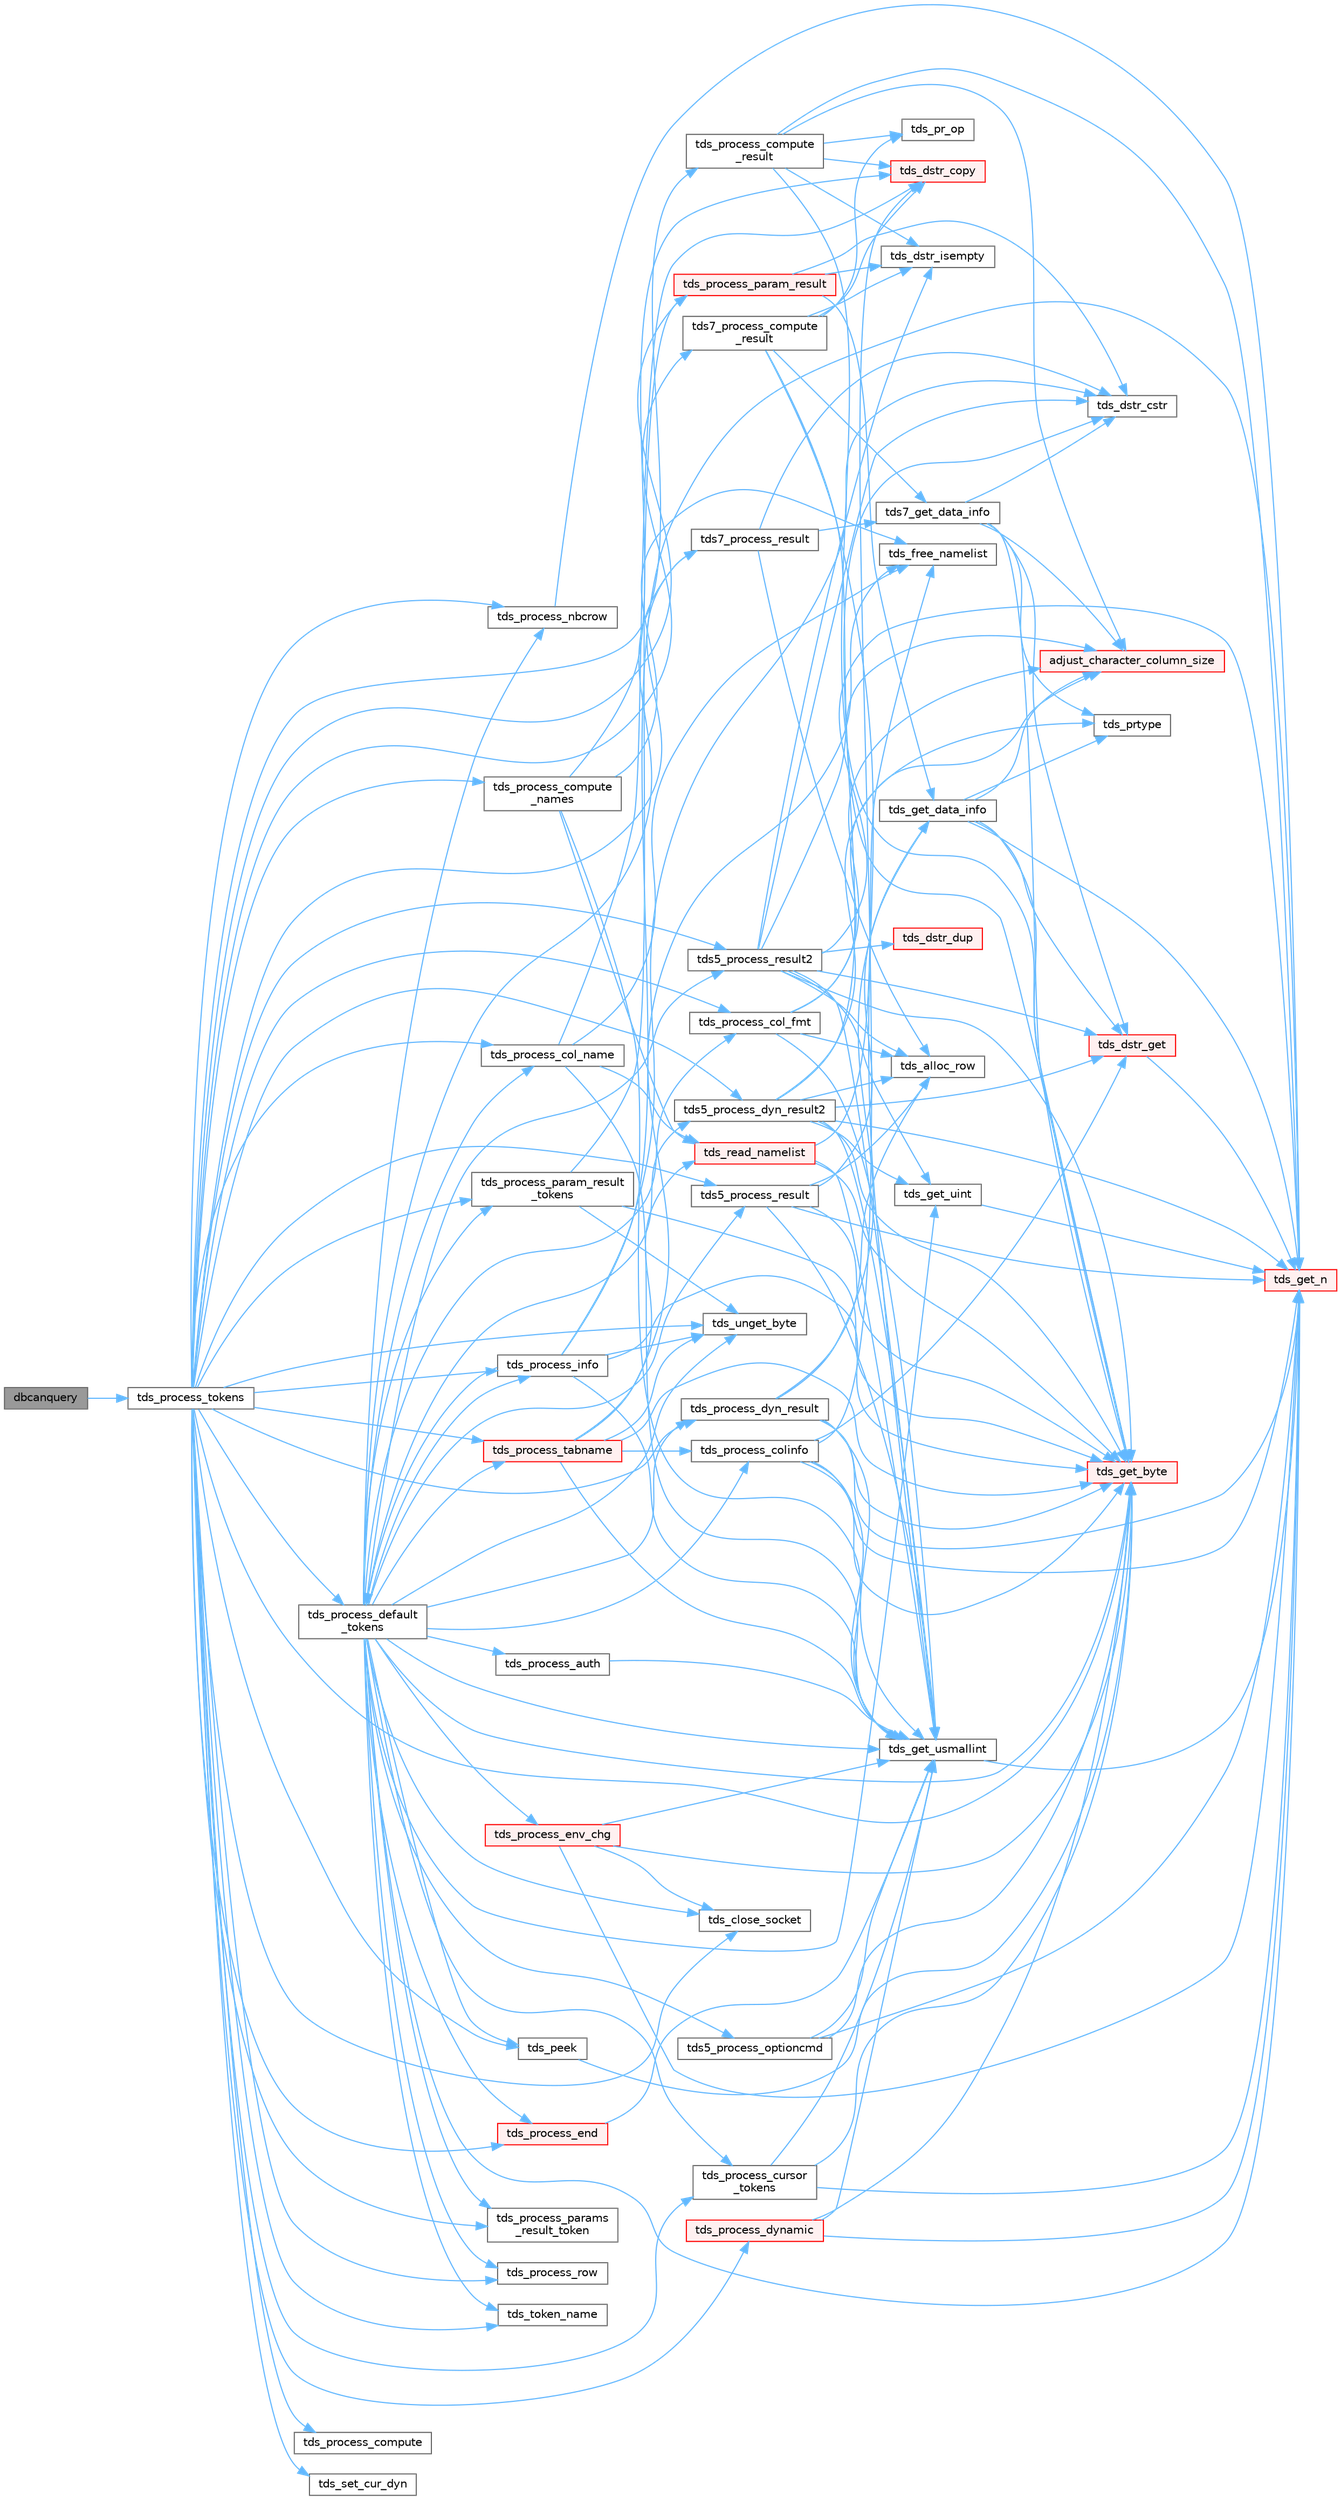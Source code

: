 digraph "dbcanquery"
{
 // LATEX_PDF_SIZE
  bgcolor="transparent";
  edge [fontname=Helvetica,fontsize=10,labelfontname=Helvetica,labelfontsize=10];
  node [fontname=Helvetica,fontsize=10,shape=box,height=0.2,width=0.4];
  rankdir="LR";
  Node1 [id="Node000001",label="dbcanquery",height=0.2,width=0.4,color="gray40", fillcolor="grey60", style="filled", fontcolor="black",tooltip="Cancel the query currently being retrieved, discarding all pending rows."];
  Node1 -> Node2 [id="edge1_Node000001_Node000002",color="steelblue1",style="solid",tooltip=" "];
  Node2 [id="Node000002",label="tds_process_tokens",height=0.2,width=0.4,color="grey40", fillcolor="white", style="filled",URL="$a00580.html#gabfc9de1d1fe718818caf63a4be4035a6",tooltip="process all streams."];
  Node2 -> Node3 [id="edge2_Node000002_Node000003",color="steelblue1",style="solid",tooltip=" "];
  Node3 [id="Node000003",label="tds5_process_dyn_result2",height=0.2,width=0.4,color="grey40", fillcolor="white", style="filled",URL="$a00580.html#gae688b515631141acfbc41bbb91c8b921",tooltip="Process new TDS 5.0 token for describing output parameters."];
  Node3 -> Node4 [id="edge3_Node000003_Node000004",color="steelblue1",style="solid",tooltip=" "];
  Node4 [id="Node000004",label="adjust_character_column_size",height=0.2,width=0.4,color="red", fillcolor="#FFF0F0", style="filled",URL="$a00580.html#ga91770634ce8c0d6f1fe007b45da186fd",tooltip="Adjust column size according to client's encoding."];
  Node3 -> Node10 [id="edge4_Node000003_Node000010",color="steelblue1",style="solid",tooltip=" "];
  Node10 [id="Node000010",label="tds_alloc_row",height=0.2,width=0.4,color="grey40", fillcolor="white", style="filled",URL="$a00577.html#ga1224fb9277112dc2ce12531d2b73b145",tooltip="Allocate space for row store return NULL on out of memory."];
  Node3 -> Node11 [id="edge5_Node000003_Node000011",color="steelblue1",style="solid",tooltip=" "];
  Node11 [id="Node000011",label="tds_dstr_cstr",height=0.2,width=0.4,color="grey40", fillcolor="white", style="filled",URL="$a00581.html#gac536f0e4d77d3cff5702719362ec1766",tooltip="Returns a C version (NUL terminated string) of dstr."];
  Node3 -> Node12 [id="edge6_Node000003_Node000012",color="steelblue1",style="solid",tooltip=" "];
  Node12 [id="Node000012",label="tds_dstr_get",height=0.2,width=0.4,color="red", fillcolor="#FFF0F0", style="filled",URL="$a00579.html#ga017c427e9599c031be5c555cb32abe2c",tooltip="Reads a string from wire and put in a DSTR."];
  Node12 -> Node16 [id="edge7_Node000012_Node000016",color="steelblue1",style="solid",tooltip=" "];
  Node16 [id="Node000016",label="tds_get_n",height=0.2,width=0.4,color="red", fillcolor="#FFF0F0", style="filled",URL="$a00579.html#gae777dd57e8d1bb40349d7d7d8434fddf",tooltip="Get N bytes from the buffer and return them in the already allocated space   given to us."];
  Node3 -> Node28 [id="edge8_Node000003_Node000028",color="steelblue1",style="solid",tooltip=" "];
  Node28 [id="Node000028",label="tds_get_byte",height=0.2,width=0.4,color="red", fillcolor="#FFF0F0", style="filled",URL="$a00579.html#ga0cb72d3f6943795c39db1fa692be0a58",tooltip="Return a single byte from the input buffer."];
  Node3 -> Node16 [id="edge9_Node000003_Node000016",color="steelblue1",style="solid",tooltip=" "];
  Node3 -> Node29 [id="edge10_Node000003_Node000029",color="steelblue1",style="solid",tooltip=" "];
  Node29 [id="Node000029",label="tds_get_uint",height=0.2,width=0.4,color="grey40", fillcolor="white", style="filled",URL="$a00579.html#ga9ac121c269e203337a48c5bf8afc48c3",tooltip="Get an int32 from the server."];
  Node29 -> Node16 [id="edge11_Node000029_Node000016",color="steelblue1",style="solid",tooltip=" "];
  Node3 -> Node30 [id="edge12_Node000003_Node000030",color="steelblue1",style="solid",tooltip=" "];
  Node30 [id="Node000030",label="tds_get_usmallint",height=0.2,width=0.4,color="grey40", fillcolor="white", style="filled",URL="$a00579.html#gad38aa5b9547817854ccba1fcc7855861",tooltip="Get an int16 from the server."];
  Node30 -> Node16 [id="edge13_Node000030_Node000016",color="steelblue1",style="solid",tooltip=" "];
  Node2 -> Node31 [id="edge14_Node000002_Node000031",color="steelblue1",style="solid",tooltip=" "];
  Node31 [id="Node000031",label="tds5_process_result",height=0.2,width=0.4,color="grey40", fillcolor="white", style="filled",URL="$a00580.html#ga547b2f48659f77a69aa802d861ac827d",tooltip="tds5_process_result() is the TDS 5.0 result set processing routine."];
  Node31 -> Node10 [id="edge15_Node000031_Node000010",color="steelblue1",style="solid",tooltip=" "];
  Node31 -> Node28 [id="edge16_Node000031_Node000028",color="steelblue1",style="solid",tooltip=" "];
  Node31 -> Node32 [id="edge17_Node000031_Node000032",color="steelblue1",style="solid",tooltip=" "];
  Node32 [id="Node000032",label="tds_get_data_info",height=0.2,width=0.4,color="grey40", fillcolor="white", style="filled",URL="$a00580.html#gad9b6b86f48be077fb44ac603845a0c27",tooltip="Reads data metadata from wire."];
  Node32 -> Node4 [id="edge18_Node000032_Node000004",color="steelblue1",style="solid",tooltip=" "];
  Node32 -> Node12 [id="edge19_Node000032_Node000012",color="steelblue1",style="solid",tooltip=" "];
  Node32 -> Node28 [id="edge20_Node000032_Node000028",color="steelblue1",style="solid",tooltip=" "];
  Node32 -> Node16 [id="edge21_Node000032_Node000016",color="steelblue1",style="solid",tooltip=" "];
  Node32 -> Node33 [id="edge22_Node000032_Node000033",color="steelblue1",style="solid",tooltip=" "];
  Node33 [id="Node000033",label="tds_prtype",height=0.2,width=0.4,color="grey40", fillcolor="white", style="filled",URL="$a00580.html#ga307f949194204f71f1a7e574424048b1",tooltip="Returns string representation of the given type."];
  Node31 -> Node16 [id="edge23_Node000031_Node000016",color="steelblue1",style="solid",tooltip=" "];
  Node31 -> Node30 [id="edge24_Node000031_Node000030",color="steelblue1",style="solid",tooltip=" "];
  Node2 -> Node34 [id="edge25_Node000002_Node000034",color="steelblue1",style="solid",tooltip=" "];
  Node34 [id="Node000034",label="tds5_process_result2",height=0.2,width=0.4,color="grey40", fillcolor="white", style="filled",URL="$a00580.html#gabe2bdd5a41ce067cb31aef18ff81cb1c",tooltip="tds5_process_result2() is the new TDS 5.0 result set processing routine."];
  Node34 -> Node4 [id="edge26_Node000034_Node000004",color="steelblue1",style="solid",tooltip=" "];
  Node34 -> Node10 [id="edge27_Node000034_Node000010",color="steelblue1",style="solid",tooltip=" "];
  Node34 -> Node11 [id="edge28_Node000034_Node000011",color="steelblue1",style="solid",tooltip=" "];
  Node34 -> Node35 [id="edge29_Node000034_Node000035",color="steelblue1",style="solid",tooltip=" "];
  Node35 [id="Node000035",label="tds_dstr_dup",height=0.2,width=0.4,color="red", fillcolor="#FFF0F0", style="filled",URL="$a00581.html#ga4e6d9fa6f9b9551a5a3390e10a5322e6",tooltip="Duplicate a string from another dynamic string."];
  Node34 -> Node12 [id="edge30_Node000034_Node000012",color="steelblue1",style="solid",tooltip=" "];
  Node34 -> Node37 [id="edge31_Node000034_Node000037",color="steelblue1",style="solid",tooltip=" "];
  Node37 [id="Node000037",label="tds_dstr_isempty",height=0.2,width=0.4,color="grey40", fillcolor="white", style="filled",URL="$a00581.html#ga197c6af67f2e7469d06c2aa055917b1e",tooltip="test if string is empty"];
  Node34 -> Node28 [id="edge32_Node000034_Node000028",color="steelblue1",style="solid",tooltip=" "];
  Node34 -> Node16 [id="edge33_Node000034_Node000016",color="steelblue1",style="solid",tooltip=" "];
  Node34 -> Node29 [id="edge34_Node000034_Node000029",color="steelblue1",style="solid",tooltip=" "];
  Node34 -> Node30 [id="edge35_Node000034_Node000030",color="steelblue1",style="solid",tooltip=" "];
  Node2 -> Node38 [id="edge36_Node000002_Node000038",color="steelblue1",style="solid",tooltip=" "];
  Node38 [id="Node000038",label="tds7_process_compute\l_result",height=0.2,width=0.4,color="grey40", fillcolor="white", style="filled",URL="$a00580.html#ga6728e344caa20aea1def85f58dea138b",tooltip="tds7_process_compute_result() processes compute result sets for TDS 7/8."];
  Node38 -> Node39 [id="edge37_Node000038_Node000039",color="steelblue1",style="solid",tooltip=" "];
  Node39 [id="Node000039",label="tds7_get_data_info",height=0.2,width=0.4,color="grey40", fillcolor="white", style="filled",URL="$a00580.html#ga07cee55fd522cca16fb59b7a8f0b1376",tooltip="Reads data information from wire."];
  Node39 -> Node4 [id="edge38_Node000039_Node000004",color="steelblue1",style="solid",tooltip=" "];
  Node39 -> Node11 [id="edge39_Node000039_Node000011",color="steelblue1",style="solid",tooltip=" "];
  Node39 -> Node12 [id="edge40_Node000039_Node000012",color="steelblue1",style="solid",tooltip=" "];
  Node39 -> Node28 [id="edge41_Node000039_Node000028",color="steelblue1",style="solid",tooltip=" "];
  Node39 -> Node33 [id="edge42_Node000039_Node000033",color="steelblue1",style="solid",tooltip=" "];
  Node38 -> Node40 [id="edge43_Node000038_Node000040",color="steelblue1",style="solid",tooltip=" "];
  Node40 [id="Node000040",label="tds_dstr_copy",height=0.2,width=0.4,color="red", fillcolor="#FFF0F0", style="filled",URL="$a00581.html#gad96366d9fa93bfc283cef1299fbe97ab",tooltip="copy a string from another"];
  Node38 -> Node37 [id="edge44_Node000038_Node000037",color="steelblue1",style="solid",tooltip=" "];
  Node38 -> Node28 [id="edge45_Node000038_Node000028",color="steelblue1",style="solid",tooltip=" "];
  Node38 -> Node30 [id="edge46_Node000038_Node000030",color="steelblue1",style="solid",tooltip=" "];
  Node38 -> Node41 [id="edge47_Node000038_Node000041",color="steelblue1",style="solid",tooltip=" "];
  Node41 [id="Node000041",label="tds_pr_op",height=0.2,width=0.4,color="grey40", fillcolor="white", style="filled",URL="$a00580.html#ga62dc14d21453e88e24880ee0acaca73a",tooltip="Returns string representation for a given operation."];
  Node2 -> Node42 [id="edge48_Node000002_Node000042",color="steelblue1",style="solid",tooltip=" "];
  Node42 [id="Node000042",label="tds7_process_result",height=0.2,width=0.4,color="grey40", fillcolor="white", style="filled",URL="$a00580.html#gaca56fc22d65a24a96d1bef310ade73aa",tooltip="tds7_process_result() is the TDS 7.0 result set processing routine."];
  Node42 -> Node39 [id="edge49_Node000042_Node000039",color="steelblue1",style="solid",tooltip=" "];
  Node42 -> Node10 [id="edge50_Node000042_Node000010",color="steelblue1",style="solid",tooltip=" "];
  Node42 -> Node11 [id="edge51_Node000042_Node000011",color="steelblue1",style="solid",tooltip=" "];
  Node2 -> Node18 [id="edge52_Node000002_Node000018",color="steelblue1",style="solid",tooltip=" "];
  Node18 [id="Node000018",label="tds_close_socket",height=0.2,width=0.4,color="grey40", fillcolor="white", style="filled",URL="$a00579.html#ga3e3f76009fce5ceedb2f42bb2c9aed2e",tooltip="Close current socket."];
  Node2 -> Node28 [id="edge53_Node000002_Node000028",color="steelblue1",style="solid",tooltip=" "];
  Node2 -> Node43 [id="edge54_Node000002_Node000043",color="steelblue1",style="solid",tooltip=" "];
  Node43 [id="Node000043",label="tds_peek",height=0.2,width=0.4,color="grey40", fillcolor="white", style="filled",URL="$a00579.html#ga221e98a9c8be96ec6c8547891e1b53af",tooltip="Reads a byte from the TDS stream without removing it."];
  Node43 -> Node28 [id="edge55_Node000043_Node000028",color="steelblue1",style="solid",tooltip=" "];
  Node2 -> Node44 [id="edge56_Node000002_Node000044",color="steelblue1",style="solid",tooltip=" "];
  Node44 [id="Node000044",label="tds_process_col_fmt",height=0.2,width=0.4,color="grey40", fillcolor="white", style="filled",URL="$a00580.html#ga4e3dd9d3614f5f0433b78b761dd68741",tooltip="tds_process_col_fmt() is the other half of result set processing under TDS 4.2."];
  Node44 -> Node4 [id="edge57_Node000044_Node000004",color="steelblue1",style="solid",tooltip=" "];
  Node44 -> Node10 [id="edge58_Node000044_Node000010",color="steelblue1",style="solid",tooltip=" "];
  Node44 -> Node30 [id="edge59_Node000044_Node000030",color="steelblue1",style="solid",tooltip=" "];
  Node44 -> Node33 [id="edge60_Node000044_Node000033",color="steelblue1",style="solid",tooltip=" "];
  Node2 -> Node45 [id="edge61_Node000002_Node000045",color="steelblue1",style="solid",tooltip=" "];
  Node45 [id="Node000045",label="tds_process_col_name",height=0.2,width=0.4,color="grey40", fillcolor="white", style="filled",URL="$a00580.html#ga905d2fa5e1b602817bd16bb0fcf9eadb",tooltip="tds_process_col_name() is one half of the result set under TDS 4.2 it contains all the column names,..."];
  Node45 -> Node40 [id="edge62_Node000045_Node000040",color="steelblue1",style="solid",tooltip=" "];
  Node45 -> Node46 [id="edge63_Node000045_Node000046",color="steelblue1",style="solid",tooltip=" "];
  Node46 [id="Node000046",label="tds_free_namelist",height=0.2,width=0.4,color="grey40", fillcolor="white", style="filled",URL="$a00580.html#ga21e9de33de9c8c492aa2f96c823596bb",tooltip="Frees list of names."];
  Node45 -> Node30 [id="edge64_Node000045_Node000030",color="steelblue1",style="solid",tooltip=" "];
  Node45 -> Node47 [id="edge65_Node000045_Node000047",color="steelblue1",style="solid",tooltip=" "];
  Node47 [id="Node000047",label="tds_read_namelist",height=0.2,width=0.4,color="red", fillcolor="#FFF0F0", style="filled",URL="$a00580.html#gaeaaed2ea1d8c827da1a0f5b419524ae1",tooltip="Reads list of names (usually table names)"];
  Node47 -> Node46 [id="edge66_Node000047_Node000046",color="steelblue1",style="solid",tooltip=" "];
  Node47 -> Node28 [id="edge67_Node000047_Node000028",color="steelblue1",style="solid",tooltip=" "];
  Node47 -> Node30 [id="edge68_Node000047_Node000030",color="steelblue1",style="solid",tooltip=" "];
  Node2 -> Node49 [id="edge69_Node000002_Node000049",color="steelblue1",style="solid",tooltip=" "];
  Node49 [id="Node000049",label="tds_process_compute",height=0.2,width=0.4,color="grey40", fillcolor="white", style="filled",URL="$a00580.html#ga6fcb37d5addebdc1af9f34ebc59fd7a8",tooltip="tds_process_compute() processes compute rows and places them in the row buffer."];
  Node2 -> Node50 [id="edge70_Node000002_Node000050",color="steelblue1",style="solid",tooltip=" "];
  Node50 [id="Node000050",label="tds_process_compute\l_names",height=0.2,width=0.4,color="grey40", fillcolor="white", style="filled",URL="$a00580.html#gae5b3e01f3d665f9e377de091f46f1ab9",tooltip="tds_process_compute_names() processes compute result sets."];
  Node50 -> Node40 [id="edge71_Node000050_Node000040",color="steelblue1",style="solid",tooltip=" "];
  Node50 -> Node46 [id="edge72_Node000050_Node000046",color="steelblue1",style="solid",tooltip=" "];
  Node50 -> Node30 [id="edge73_Node000050_Node000030",color="steelblue1",style="solid",tooltip=" "];
  Node50 -> Node47 [id="edge74_Node000050_Node000047",color="steelblue1",style="solid",tooltip=" "];
  Node2 -> Node51 [id="edge75_Node000002_Node000051",color="steelblue1",style="solid",tooltip=" "];
  Node51 [id="Node000051",label="tds_process_compute\l_result",height=0.2,width=0.4,color="grey40", fillcolor="white", style="filled",URL="$a00580.html#gae3368ea80d0d8b13791ceb13ee5f19c9",tooltip="tds_process_compute_result() processes compute result sets."];
  Node51 -> Node4 [id="edge76_Node000051_Node000004",color="steelblue1",style="solid",tooltip=" "];
  Node51 -> Node40 [id="edge77_Node000051_Node000040",color="steelblue1",style="solid",tooltip=" "];
  Node51 -> Node37 [id="edge78_Node000051_Node000037",color="steelblue1",style="solid",tooltip=" "];
  Node51 -> Node28 [id="edge79_Node000051_Node000028",color="steelblue1",style="solid",tooltip=" "];
  Node51 -> Node16 [id="edge80_Node000051_Node000016",color="steelblue1",style="solid",tooltip=" "];
  Node51 -> Node41 [id="edge81_Node000051_Node000041",color="steelblue1",style="solid",tooltip=" "];
  Node2 -> Node52 [id="edge82_Node000002_Node000052",color="steelblue1",style="solid",tooltip=" "];
  Node52 [id="Node000052",label="tds_process_cursor\l_tokens",height=0.2,width=0.4,color="grey40", fillcolor="white", style="filled",URL="$a00580.html#ga315d875d90c64d12d61fc9e33b4dee96",tooltip="Reads cursor command results."];
  Node52 -> Node28 [id="edge83_Node000052_Node000028",color="steelblue1",style="solid",tooltip=" "];
  Node52 -> Node16 [id="edge84_Node000052_Node000016",color="steelblue1",style="solid",tooltip=" "];
  Node52 -> Node30 [id="edge85_Node000052_Node000030",color="steelblue1",style="solid",tooltip=" "];
  Node2 -> Node53 [id="edge86_Node000002_Node000053",color="steelblue1",style="solid",tooltip=" "];
  Node53 [id="Node000053",label="tds_process_default\l_tokens",height=0.2,width=0.4,color="grey40", fillcolor="white", style="filled",URL="$a00580.html#ga39453d084f3f780ac4602d4abf2839f7",tooltip="tds_process_default_tokens() is a catch all function that is called to process tokens not known to ot..."];
  Node53 -> Node3 [id="edge87_Node000053_Node000003",color="steelblue1",style="solid",tooltip=" "];
  Node53 -> Node54 [id="edge88_Node000053_Node000054",color="steelblue1",style="solid",tooltip=" "];
  Node54 [id="Node000054",label="tds5_process_optioncmd",height=0.2,width=0.4,color="grey40", fillcolor="white", style="filled",URL="$a00580.html#gaa6a7e5aeb10a1322911c47be9c43e2d2",tooltip="Process option cmd results."];
  Node54 -> Node28 [id="edge89_Node000054_Node000028",color="steelblue1",style="solid",tooltip=" "];
  Node54 -> Node16 [id="edge90_Node000054_Node000016",color="steelblue1",style="solid",tooltip=" "];
  Node54 -> Node30 [id="edge91_Node000054_Node000030",color="steelblue1",style="solid",tooltip=" "];
  Node53 -> Node31 [id="edge92_Node000053_Node000031",color="steelblue1",style="solid",tooltip=" "];
  Node53 -> Node34 [id="edge93_Node000053_Node000034",color="steelblue1",style="solid",tooltip=" "];
  Node53 -> Node42 [id="edge94_Node000053_Node000042",color="steelblue1",style="solid",tooltip=" "];
  Node53 -> Node18 [id="edge95_Node000053_Node000018",color="steelblue1",style="solid",tooltip=" "];
  Node53 -> Node28 [id="edge96_Node000053_Node000028",color="steelblue1",style="solid",tooltip=" "];
  Node53 -> Node16 [id="edge97_Node000053_Node000016",color="steelblue1",style="solid",tooltip=" "];
  Node53 -> Node29 [id="edge98_Node000053_Node000029",color="steelblue1",style="solid",tooltip=" "];
  Node53 -> Node30 [id="edge99_Node000053_Node000030",color="steelblue1",style="solid",tooltip=" "];
  Node53 -> Node43 [id="edge100_Node000053_Node000043",color="steelblue1",style="solid",tooltip=" "];
  Node53 -> Node55 [id="edge101_Node000053_Node000055",color="steelblue1",style="solid",tooltip=" "];
  Node55 [id="Node000055",label="tds_process_auth",height=0.2,width=0.4,color="grey40", fillcolor="white", style="filled",URL="$a00580.html#ga4e1e52e09b0c27a9b9f53eb6b539afce",tooltip="Process authentication token."];
  Node55 -> Node30 [id="edge102_Node000055_Node000030",color="steelblue1",style="solid",tooltip=" "];
  Node53 -> Node44 [id="edge103_Node000053_Node000044",color="steelblue1",style="solid",tooltip=" "];
  Node53 -> Node45 [id="edge104_Node000053_Node000045",color="steelblue1",style="solid",tooltip=" "];
  Node53 -> Node56 [id="edge105_Node000053_Node000056",color="steelblue1",style="solid",tooltip=" "];
  Node56 [id="Node000056",label="tds_process_colinfo",height=0.2,width=0.4,color="grey40", fillcolor="white", style="filled",URL="$a00580.html#ga22c7f413d43fc0d511e122a3de389166",tooltip="Reads column information."];
  Node56 -> Node40 [id="edge106_Node000056_Node000040",color="steelblue1",style="solid",tooltip=" "];
  Node56 -> Node12 [id="edge107_Node000056_Node000012",color="steelblue1",style="solid",tooltip=" "];
  Node56 -> Node28 [id="edge108_Node000056_Node000028",color="steelblue1",style="solid",tooltip=" "];
  Node56 -> Node16 [id="edge109_Node000056_Node000016",color="steelblue1",style="solid",tooltip=" "];
  Node56 -> Node30 [id="edge110_Node000056_Node000030",color="steelblue1",style="solid",tooltip=" "];
  Node53 -> Node52 [id="edge111_Node000053_Node000052",color="steelblue1",style="solid",tooltip=" "];
  Node53 -> Node57 [id="edge112_Node000053_Node000057",color="steelblue1",style="solid",tooltip=" "];
  Node57 [id="Node000057",label="tds_process_dyn_result",height=0.2,width=0.4,color="grey40", fillcolor="white", style="filled",URL="$a00580.html#ga416cf119c1d4a0fca27dc5b50c261358",tooltip="Process results from dynamic."];
  Node57 -> Node10 [id="edge113_Node000057_Node000010",color="steelblue1",style="solid",tooltip=" "];
  Node57 -> Node28 [id="edge114_Node000057_Node000028",color="steelblue1",style="solid",tooltip=" "];
  Node57 -> Node32 [id="edge115_Node000057_Node000032",color="steelblue1",style="solid",tooltip=" "];
  Node57 -> Node16 [id="edge116_Node000057_Node000016",color="steelblue1",style="solid",tooltip=" "];
  Node57 -> Node30 [id="edge117_Node000057_Node000030",color="steelblue1",style="solid",tooltip=" "];
  Node53 -> Node58 [id="edge118_Node000053_Node000058",color="steelblue1",style="solid",tooltip=" "];
  Node58 [id="Node000058",label="tds_process_end",height=0.2,width=0.4,color="red", fillcolor="#FFF0F0", style="filled",URL="$a00580.html#ga7a081cf9bb8f04ead12f0299fb7c4cd9",tooltip="tds_process_end() processes any of the DONE, DONEPROC, or DONEINPROC tokens."];
  Node58 -> Node30 [id="edge119_Node000058_Node000030",color="steelblue1",style="solid",tooltip=" "];
  Node53 -> Node80 [id="edge120_Node000053_Node000080",color="steelblue1",style="solid",tooltip=" "];
  Node80 [id="Node000080",label="tds_process_env_chg",height=0.2,width=0.4,color="red", fillcolor="#FFF0F0", style="filled",URL="$a00580.html#ga3e1b4df4410a86a563a8c155e7799720",tooltip="tds_process_env_chg() when ever certain things change on the server, such as database,..."];
  Node80 -> Node18 [id="edge121_Node000080_Node000018",color="steelblue1",style="solid",tooltip=" "];
  Node80 -> Node28 [id="edge122_Node000080_Node000028",color="steelblue1",style="solid",tooltip=" "];
  Node80 -> Node16 [id="edge123_Node000080_Node000016",color="steelblue1",style="solid",tooltip=" "];
  Node80 -> Node30 [id="edge124_Node000080_Node000030",color="steelblue1",style="solid",tooltip=" "];
  Node53 -> Node81 [id="edge125_Node000053_Node000081",color="steelblue1",style="solid",tooltip=" "];
  Node81 [id="Node000081",label="tds_process_info",height=0.2,width=0.4,color="grey40", fillcolor="white", style="filled",URL="$a00580.html#ga65a2316369529731732f200c190d05d6",tooltip="tds_process_info() is called for INFO, ERR, or EED tokens and is responsible for calling the CLI's me..."];
  Node81 -> Node11 [id="edge126_Node000081_Node000011",color="steelblue1",style="solid",tooltip=" "];
  Node81 -> Node28 [id="edge127_Node000081_Node000028",color="steelblue1",style="solid",tooltip=" "];
  Node81 -> Node16 [id="edge128_Node000081_Node000016",color="steelblue1",style="solid",tooltip=" "];
  Node81 -> Node30 [id="edge129_Node000081_Node000030",color="steelblue1",style="solid",tooltip=" "];
  Node81 -> Node53 [id="edge130_Node000081_Node000053",color="steelblue1",style="solid",tooltip=" "];
  Node81 -> Node82 [id="edge131_Node000081_Node000082",color="steelblue1",style="solid",tooltip=" "];
  Node82 [id="Node000082",label="tds_unget_byte",height=0.2,width=0.4,color="grey40", fillcolor="white", style="filled",URL="$a00579.html#gad70d59fb317d098b0c9fd29dd77131a8",tooltip="Unget will always work as long as you don't call it twice in a row."];
  Node53 -> Node83 [id="edge132_Node000053_Node000083",color="steelblue1",style="solid",tooltip=" "];
  Node83 [id="Node000083",label="tds_process_nbcrow",height=0.2,width=0.4,color="grey40", fillcolor="white", style="filled",URL="$a00580.html#gaf7264c9eb3aa7a73358a4c65f02d3d3c",tooltip="tds_process_nbcrow() processes rows and places them in the row buffer."];
  Node83 -> Node16 [id="edge133_Node000083_Node000016",color="steelblue1",style="solid",tooltip=" "];
  Node53 -> Node84 [id="edge134_Node000053_Node000084",color="steelblue1",style="solid",tooltip=" "];
  Node84 [id="Node000084",label="tds_process_param_result\l_tokens",height=0.2,width=0.4,color="grey40", fillcolor="white", style="filled",URL="$a00580.html#ga9fdef8228d29cab7fa9098f07fa73fba",tooltip="Process parameters from networks."];
  Node84 -> Node28 [id="edge135_Node000084_Node000028",color="steelblue1",style="solid",tooltip=" "];
  Node84 -> Node85 [id="edge136_Node000084_Node000085",color="steelblue1",style="solid",tooltip=" "];
  Node85 [id="Node000085",label="tds_process_param_result",height=0.2,width=0.4,color="red", fillcolor="#FFF0F0", style="filled",URL="$a00580.html#gacb3354443bcefe7a500a500a4904cc05",tooltip="process output parameters of a stored procedure."];
  Node85 -> Node11 [id="edge137_Node000085_Node000011",color="steelblue1",style="solid",tooltip=" "];
  Node85 -> Node37 [id="edge138_Node000085_Node000037",color="steelblue1",style="solid",tooltip=" "];
  Node85 -> Node32 [id="edge139_Node000085_Node000032",color="steelblue1",style="solid",tooltip=" "];
  Node84 -> Node82 [id="edge140_Node000084_Node000082",color="steelblue1",style="solid",tooltip=" "];
  Node53 -> Node89 [id="edge141_Node000053_Node000089",color="steelblue1",style="solid",tooltip=" "];
  Node89 [id="Node000089",label="tds_process_params\l_result_token",height=0.2,width=0.4,color="grey40", fillcolor="white", style="filled",URL="$a00580.html#ga7b18c0911a9dc69939577b39eb64725d",tooltip="tds_process_params_result_token() processes params on TDS5."];
  Node53 -> Node90 [id="edge142_Node000053_Node000090",color="steelblue1",style="solid",tooltip=" "];
  Node90 [id="Node000090",label="tds_process_row",height=0.2,width=0.4,color="grey40", fillcolor="white", style="filled",URL="$a00580.html#gaad814dd6e35aee8332035d06dc8b5d65",tooltip="tds_process_row() processes rows and places them in the row buffer."];
  Node53 -> Node91 [id="edge143_Node000053_Node000091",color="steelblue1",style="solid",tooltip=" "];
  Node91 [id="Node000091",label="tds_process_tabname",height=0.2,width=0.4,color="red", fillcolor="#FFF0F0", style="filled",URL="$a00580.html#gaeec59bca9bd0c5388e245f0d19d9c81a",tooltip="Process list of table from network."];
  Node91 -> Node46 [id="edge144_Node000091_Node000046",color="steelblue1",style="solid",tooltip=" "];
  Node91 -> Node28 [id="edge145_Node000091_Node000028",color="steelblue1",style="solid",tooltip=" "];
  Node91 -> Node30 [id="edge146_Node000091_Node000030",color="steelblue1",style="solid",tooltip=" "];
  Node91 -> Node56 [id="edge147_Node000091_Node000056",color="steelblue1",style="solid",tooltip=" "];
  Node91 -> Node47 [id="edge148_Node000091_Node000047",color="steelblue1",style="solid",tooltip=" "];
  Node91 -> Node82 [id="edge149_Node000091_Node000082",color="steelblue1",style="solid",tooltip=" "];
  Node53 -> Node95 [id="edge150_Node000053_Node000095",color="steelblue1",style="solid",tooltip=" "];
  Node95 [id="Node000095",label="tds_token_name",height=0.2,width=0.4,color="grey40", fillcolor="white", style="filled",URL="$a00580.html#ga7f24a7af985cd320788122e98072b7af",tooltip="Returns string representation for a given token type."];
  Node53 -> Node82 [id="edge151_Node000053_Node000082",color="steelblue1",style="solid",tooltip=" "];
  Node2 -> Node57 [id="edge152_Node000002_Node000057",color="steelblue1",style="solid",tooltip=" "];
  Node2 -> Node96 [id="edge153_Node000002_Node000096",color="steelblue1",style="solid",tooltip=" "];
  Node96 [id="Node000096",label="tds_process_dynamic",height=0.2,width=0.4,color="red", fillcolor="#FFF0F0", style="filled",URL="$a00580.html#ga5cfc0340d8d717e67f60037e029b2142",tooltip="tds_process_dynamic() finds the element of the dyns array for the id"];
  Node96 -> Node28 [id="edge154_Node000096_Node000028",color="steelblue1",style="solid",tooltip=" "];
  Node96 -> Node16 [id="edge155_Node000096_Node000016",color="steelblue1",style="solid",tooltip=" "];
  Node96 -> Node30 [id="edge156_Node000096_Node000030",color="steelblue1",style="solid",tooltip=" "];
  Node2 -> Node58 [id="edge157_Node000002_Node000058",color="steelblue1",style="solid",tooltip=" "];
  Node2 -> Node81 [id="edge158_Node000002_Node000081",color="steelblue1",style="solid",tooltip=" "];
  Node2 -> Node83 [id="edge159_Node000002_Node000083",color="steelblue1",style="solid",tooltip=" "];
  Node2 -> Node85 [id="edge160_Node000002_Node000085",color="steelblue1",style="solid",tooltip=" "];
  Node2 -> Node84 [id="edge161_Node000002_Node000084",color="steelblue1",style="solid",tooltip=" "];
  Node2 -> Node89 [id="edge162_Node000002_Node000089",color="steelblue1",style="solid",tooltip=" "];
  Node2 -> Node90 [id="edge163_Node000002_Node000090",color="steelblue1",style="solid",tooltip=" "];
  Node2 -> Node91 [id="edge164_Node000002_Node000091",color="steelblue1",style="solid",tooltip=" "];
  Node2 -> Node75 [id="edge165_Node000002_Node000075",color="steelblue1",style="solid",tooltip=" "];
  Node75 [id="Node000075",label="tds_set_cur_dyn",height=0.2,width=0.4,color="grey40", fillcolor="white", style="filled",URL="$a00578.html#gae8b7db85af16701fc0604eb117cbd4e4",tooltip="Set current dynamic."];
  Node2 -> Node95 [id="edge166_Node000002_Node000095",color="steelblue1",style="solid",tooltip=" "];
  Node2 -> Node82 [id="edge167_Node000002_Node000082",color="steelblue1",style="solid",tooltip=" "];
}
